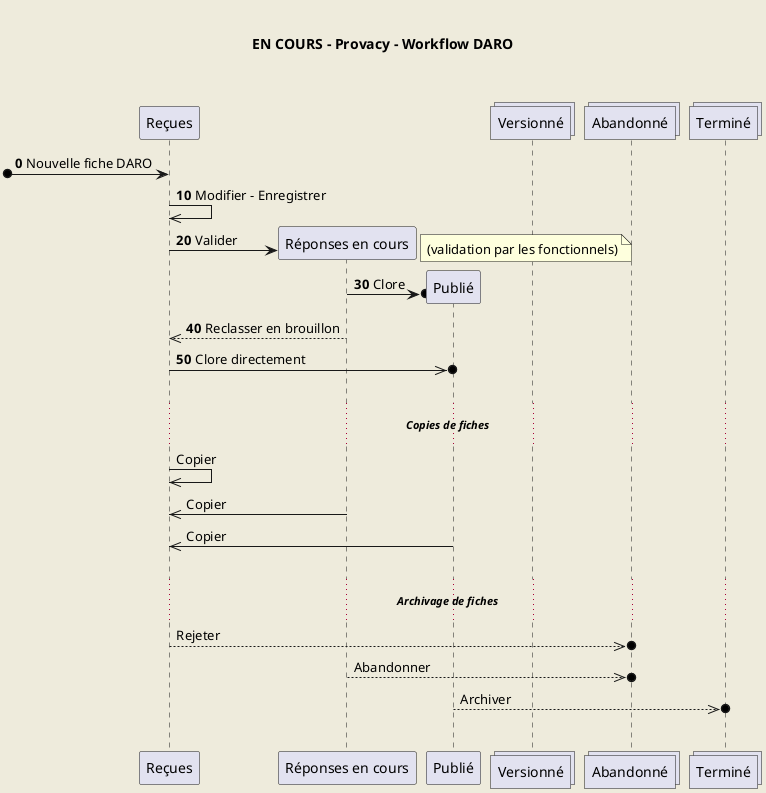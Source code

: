 @startuml
autonumber 0 10

skinparam backgroundColor #EEEBDC

Title \n**EN COURS - Provacy - Workflow DARO**\n\n


participant CREATED as "Reçues"

[o-> CREATED : Nouvelle fiche DARO
CREATED ->> CREATED : Modifier - Enregistrer


create participant VALIDATED as "Réponses en cours"

CREATED -> VALIDATED : Valider
note right: (validation par les fonctionnels)

create participant FINISHED as "Publié"
VALIDATED ->o FINISHED : Clore
VALIDATED -->> CREATED : Reclasser en brouillon
CREATED ->>o FINISHED : Clore directement

collections A_REPLACED as "Versionné"

autonumber stop

|||
... //**Copies de fiches**// ...
CREATED ->> CREATED : Copier
VALIDATED ->> CREATED : Copier
FINISHED ->> CREATED : Copier

|||
collections A_CANCELLED as "Abandonné"
collections A_FINAL as "Terminé"

... //**Archivage de fiches**// ...
CREATED -->>o A_CANCELLED: Rejeter
VALIDATED -->>o A_CANCELLED: Abandonner
FINISHED -->>o A_FINAL : Archiver

|||
@enduml
